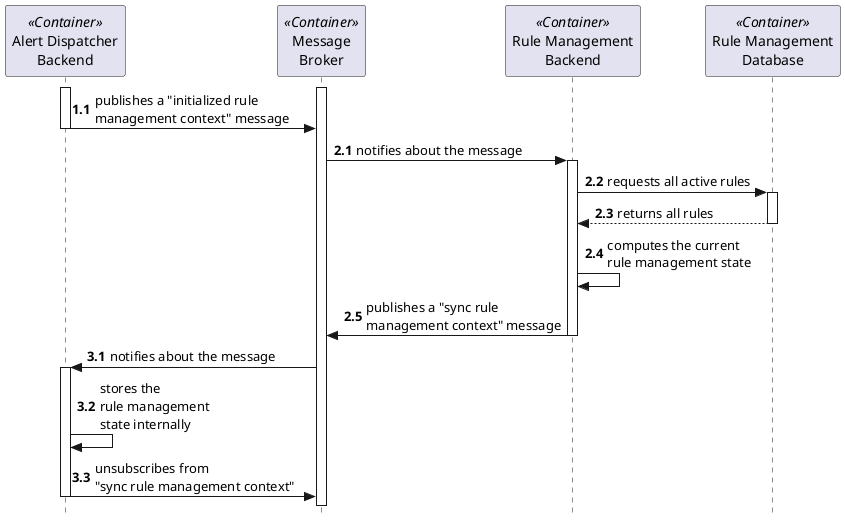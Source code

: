 @startuml container-ready

autonumber 1.1

skinparam style strictuml

participant "Alert Dispatcher\nBackend" as ALERT <<Container>>
participant "Message\nBroker" as MB <<Container>>
participant "Rule Management\nBackend" as RULE <<Container>>
participant "Rule Management\nDatabase" as RULE_DB <<Container>>

activate MB

activate ALERT
ALERT -> MB : publishes a "initialized rule\nmanagement context" message 
deactivate ALERT
autonumber inc A
MB -> RULE : notifies about the message
activate RULE
RULE -> RULE_DB : requests all active rules
activate RULE_DB
RULE_DB --> RULE : returns all rules
deactivate RULE_DB
RULE -> RULE : computes the current\nrule management state
RULE -> MB : publishes a "sync rule\nmanagement context" message
deactivate RULE
autonumber inc A
MB -> ALERT : notifies about the message
activate ALERT
ALERT -> ALERT : stores the\nrule management\nstate internally
ALERT -> MB : unsubscribes from\n"sync rule management context"
deactivate ALERT

@enduml
